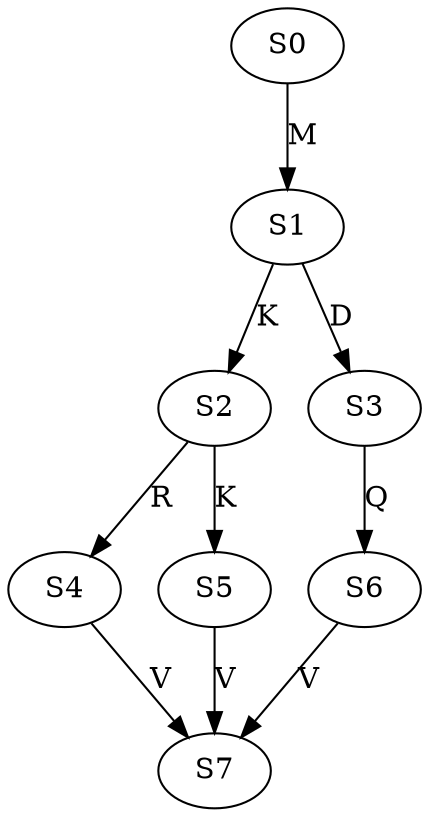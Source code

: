 strict digraph  {
	S0 -> S1 [ label = M ];
	S1 -> S2 [ label = K ];
	S1 -> S3 [ label = D ];
	S2 -> S4 [ label = R ];
	S2 -> S5 [ label = K ];
	S3 -> S6 [ label = Q ];
	S4 -> S7 [ label = V ];
	S5 -> S7 [ label = V ];
	S6 -> S7 [ label = V ];
}
